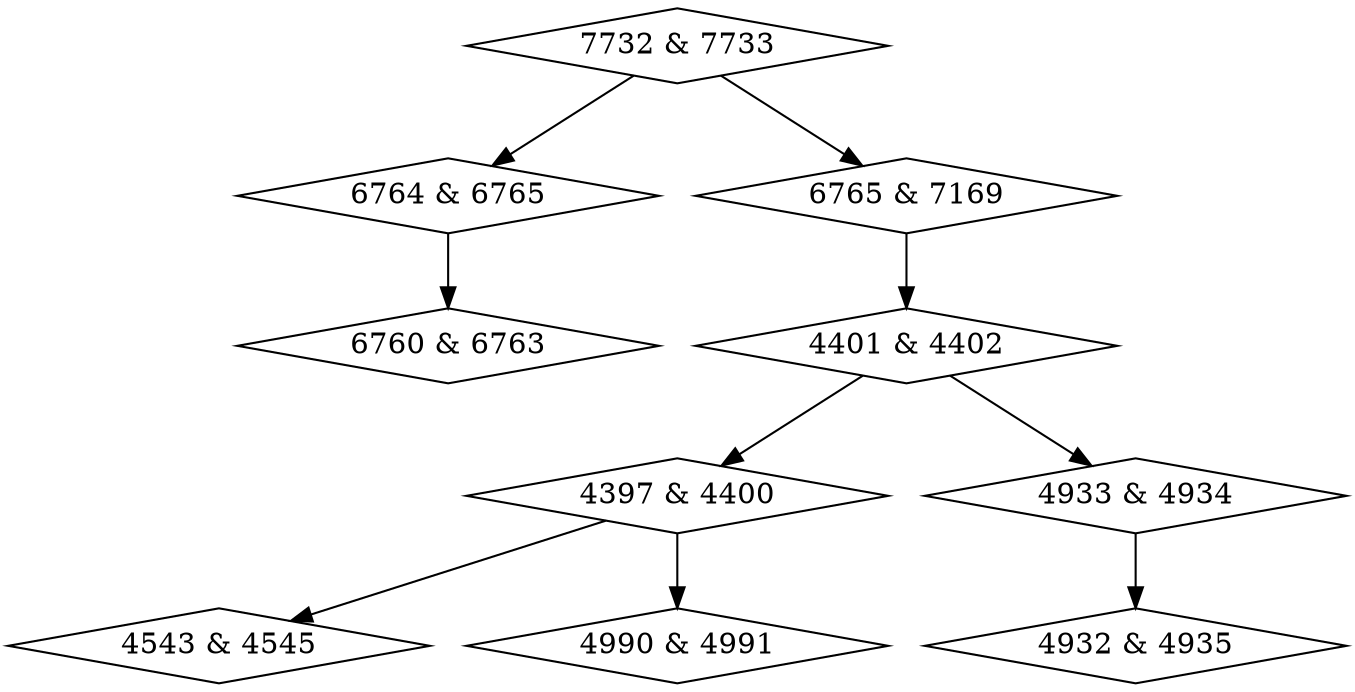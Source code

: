 digraph {
0 [label = "4397 & 4400", shape = diamond];
1 [label = "4401 & 4402", shape = diamond];
2 [label = "4543 & 4545", shape = diamond];
3 [label = "4932 & 4935", shape = diamond];
4 [label = "4933 & 4934", shape = diamond];
5 [label = "4990 & 4991", shape = diamond];
6 [label = "6760 & 6763", shape = diamond];
7 [label = "6764 & 6765", shape = diamond];
8 [label = "6765 & 7169", shape = diamond];
9 [label = "7732 & 7733", shape = diamond];
0->2;
0->5;
1->0;
1->4;
4->3;
7->6;
8->1;
9->7;
9->8;
}
